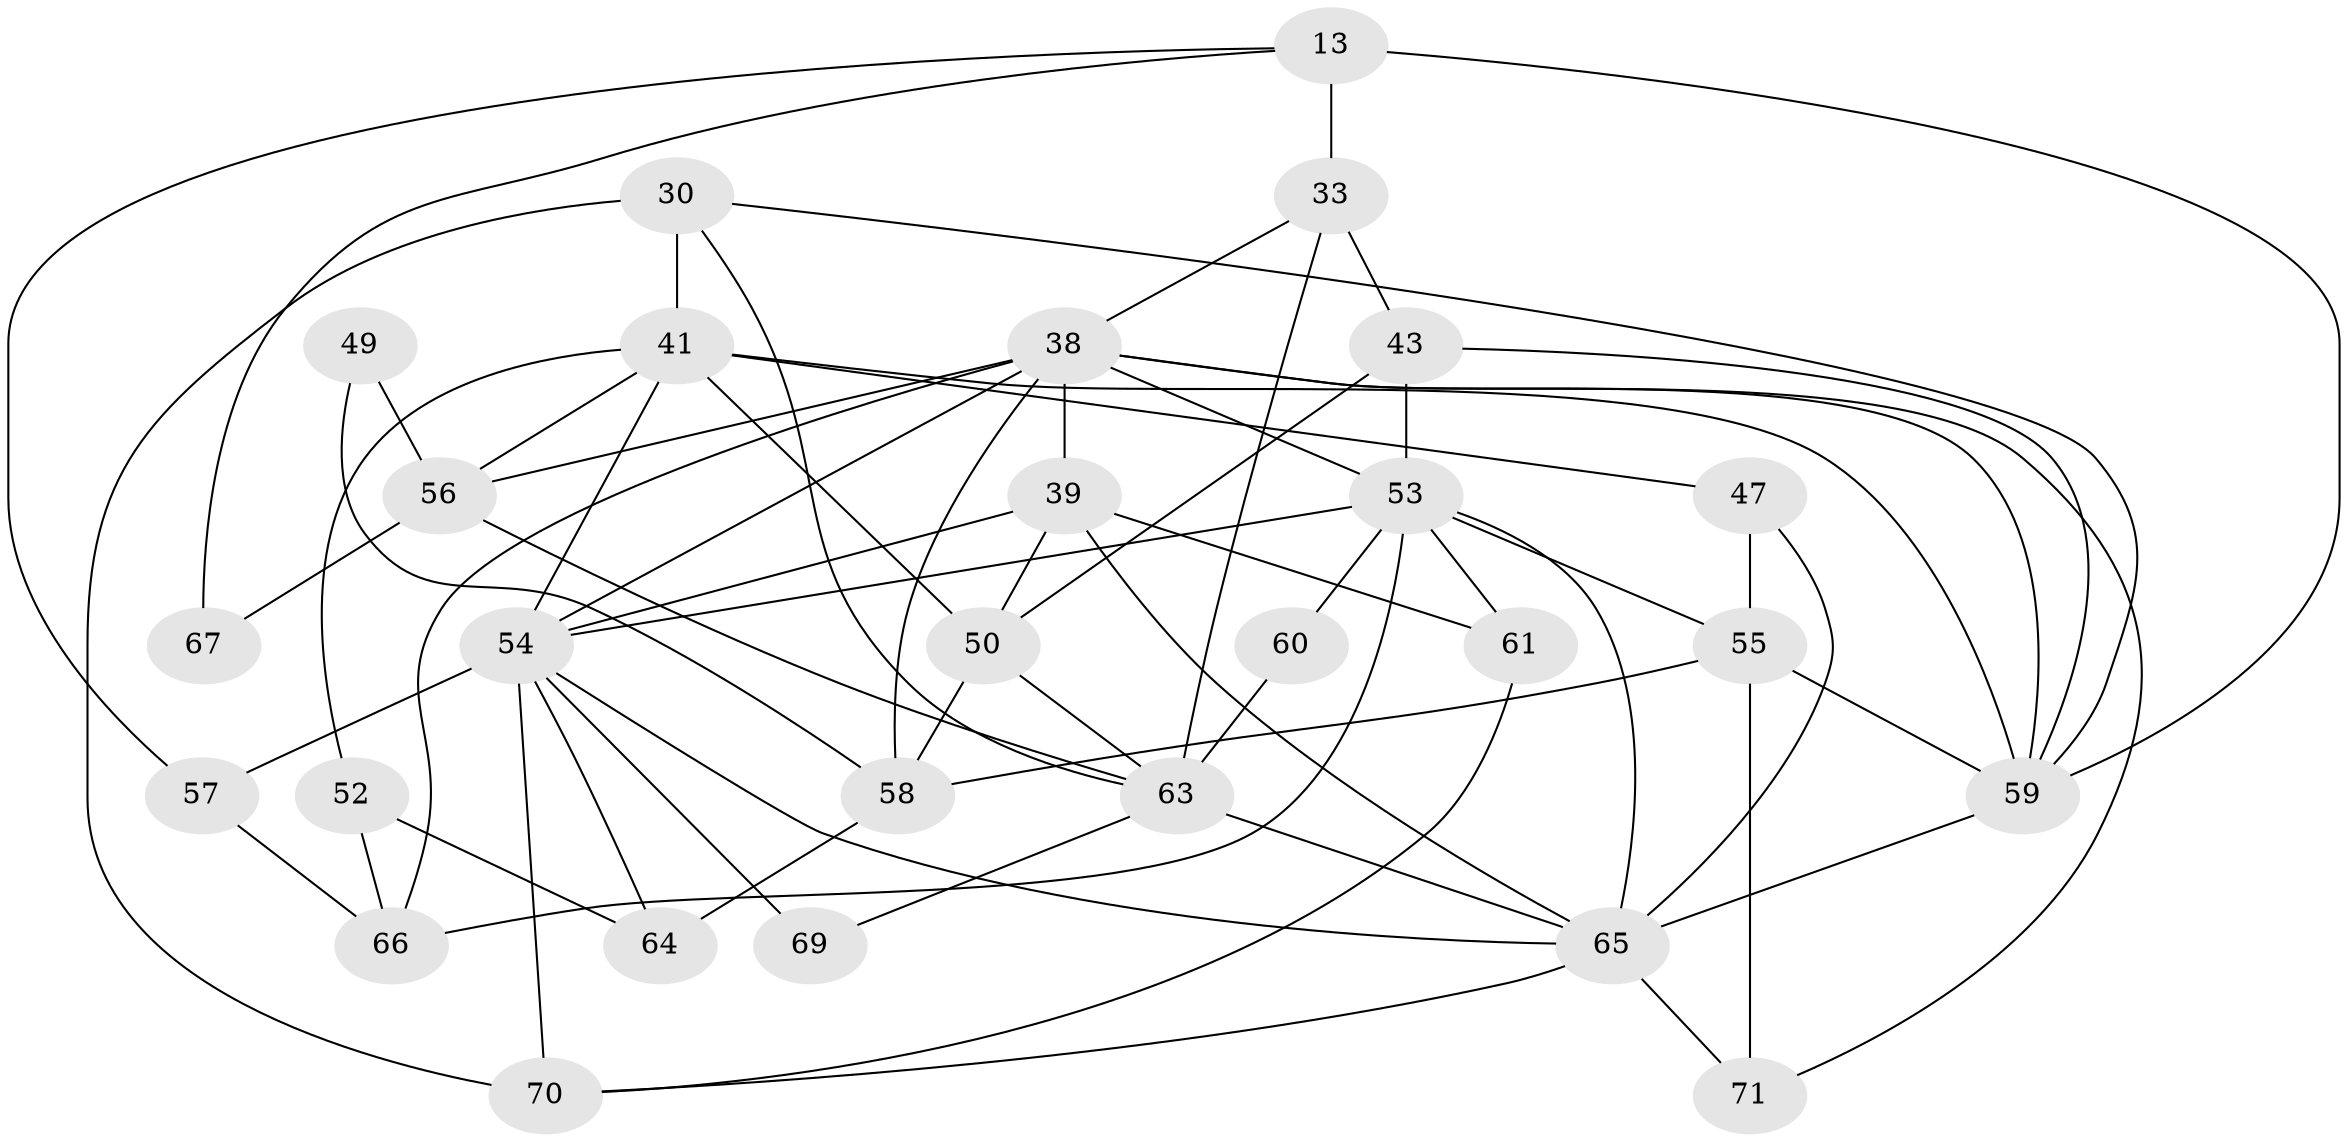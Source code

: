 // original degree distribution, {5: 0.22535211267605634, 4: 0.18309859154929578, 6: 0.11267605633802817, 3: 0.29577464788732394, 2: 0.14084507042253522, 7: 0.04225352112676056}
// Generated by graph-tools (version 1.1) at 2025/55/03/04/25 21:55:15]
// undirected, 28 vertices, 65 edges
graph export_dot {
graph [start="1"]
  node [color=gray90,style=filled];
  13;
  30 [super="+28+10"];
  33 [super="+29"];
  38 [super="+21+36"];
  39 [super="+6+23"];
  41 [super="+32+12"];
  43 [super="+26+25"];
  47 [super="+24"];
  49;
  50 [super="+7"];
  52;
  53 [super="+3+44+51"];
  54 [super="+19+42+40"];
  55;
  56;
  57 [super="+31"];
  58;
  59 [super="+9+11"];
  60;
  61;
  63 [super="+62"];
  64;
  65 [super="+45+48"];
  66 [super="+46"];
  67;
  69;
  70 [super="+68"];
  71;
  13 -- 59 [weight=3];
  13 -- 33 [weight=2];
  13 -- 57;
  13 -- 67;
  30 -- 70 [weight=2];
  30 -- 41 [weight=2];
  30 -- 59;
  30 -- 63 [weight=2];
  33 -- 38;
  33 -- 63;
  33 -- 43;
  38 -- 53 [weight=2];
  38 -- 56;
  38 -- 58 [weight=2];
  38 -- 59 [weight=3];
  38 -- 71;
  38 -- 39 [weight=3];
  38 -- 66;
  38 -- 54;
  39 -- 61;
  39 -- 65;
  39 -- 50;
  39 -- 54 [weight=2];
  41 -- 59 [weight=2];
  41 -- 52;
  41 -- 47 [weight=2];
  41 -- 54 [weight=3];
  41 -- 56;
  41 -- 50;
  43 -- 59;
  43 -- 53 [weight=3];
  43 -- 50;
  47 -- 55;
  47 -- 65 [weight=2];
  49 -- 56;
  49 -- 58;
  50 -- 58;
  50 -- 63;
  52 -- 64;
  52 -- 66;
  53 -- 66 [weight=2];
  53 -- 61;
  53 -- 65 [weight=4];
  53 -- 54 [weight=3];
  53 -- 55 [weight=2];
  53 -- 60;
  54 -- 69 [weight=2];
  54 -- 57;
  54 -- 65;
  54 -- 64;
  54 -- 70 [weight=2];
  55 -- 58;
  55 -- 71;
  55 -- 59;
  56 -- 67;
  56 -- 63;
  57 -- 66 [weight=2];
  58 -- 64;
  59 -- 65;
  60 -- 63;
  61 -- 70;
  63 -- 69;
  63 -- 65 [weight=4];
  65 -- 70 [weight=2];
  65 -- 71;
}
